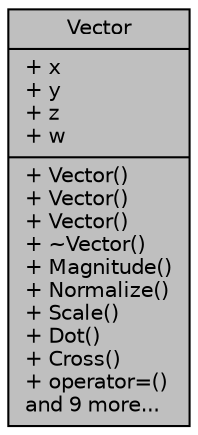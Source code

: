 digraph "Vector"
{
  edge [fontname="Helvetica",fontsize="10",labelfontname="Helvetica",labelfontsize="10"];
  node [fontname="Helvetica",fontsize="10",shape=record];
  Node1 [label="{Vector\n|+ x\l+ y\l+ z\l+ w\l|+ Vector()\l+ Vector()\l+ Vector()\l+ ~Vector()\l+ Magnitude()\l+ Normalize()\l+ Scale()\l+ Dot()\l+ Cross()\l+ operator=()\land 9 more...\l}",height=0.2,width=0.4,color="black", fillcolor="grey75", style="filled" fontcolor="black"];
}
